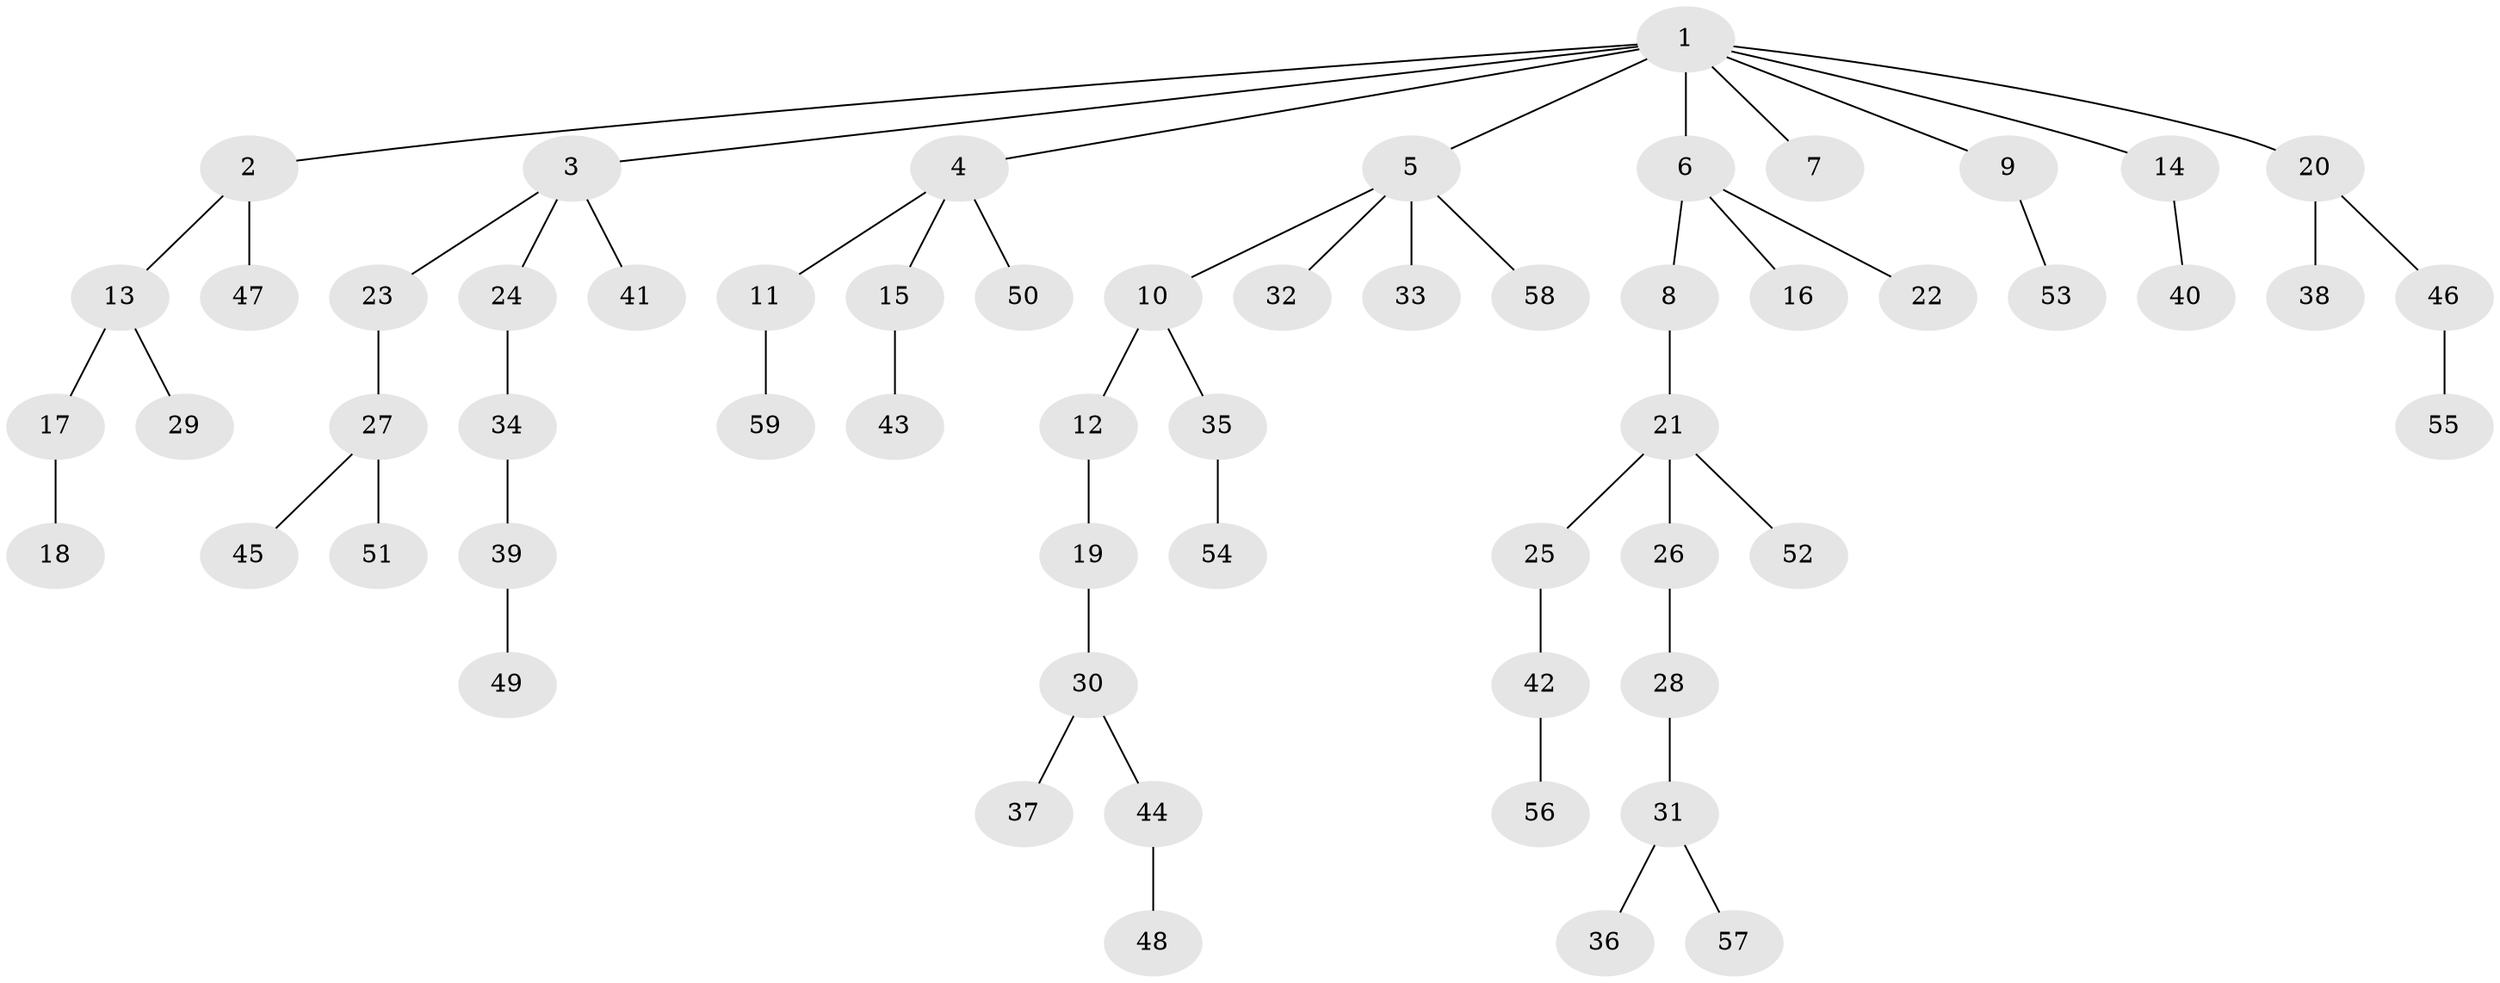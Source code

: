 // original degree distribution, {10: 0.012048192771084338, 4: 0.07228915662650602, 5: 0.024096385542168676, 6: 0.012048192771084338, 2: 0.25301204819277107, 3: 0.12048192771084337, 1: 0.5060240963855421}
// Generated by graph-tools (version 1.1) at 2025/51/03/04/25 22:51:34]
// undirected, 59 vertices, 58 edges
graph export_dot {
  node [color=gray90,style=filled];
  1;
  2;
  3;
  4;
  5;
  6;
  7;
  8;
  9;
  10;
  11;
  12;
  13;
  14;
  15;
  16;
  17;
  18;
  19;
  20;
  21;
  22;
  23;
  24;
  25;
  26;
  27;
  28;
  29;
  30;
  31;
  32;
  33;
  34;
  35;
  36;
  37;
  38;
  39;
  40;
  41;
  42;
  43;
  44;
  45;
  46;
  47;
  48;
  49;
  50;
  51;
  52;
  53;
  54;
  55;
  56;
  57;
  58;
  59;
  1 -- 2 [weight=1.0];
  1 -- 3 [weight=1.0];
  1 -- 4 [weight=1.0];
  1 -- 5 [weight=1.0];
  1 -- 6 [weight=1.0];
  1 -- 7 [weight=1.0];
  1 -- 9 [weight=1.0];
  1 -- 14 [weight=1.0];
  1 -- 20 [weight=1.0];
  2 -- 13 [weight=1.0];
  2 -- 47 [weight=1.0];
  3 -- 23 [weight=1.0];
  3 -- 24 [weight=1.0];
  3 -- 41 [weight=1.0];
  4 -- 11 [weight=1.0];
  4 -- 15 [weight=1.0];
  4 -- 50 [weight=1.0];
  5 -- 10 [weight=1.0];
  5 -- 32 [weight=1.0];
  5 -- 33 [weight=1.0];
  5 -- 58 [weight=1.0];
  6 -- 8 [weight=1.0];
  6 -- 16 [weight=1.0];
  6 -- 22 [weight=1.0];
  8 -- 21 [weight=1.0];
  9 -- 53 [weight=1.0];
  10 -- 12 [weight=1.0];
  10 -- 35 [weight=1.0];
  11 -- 59 [weight=1.0];
  12 -- 19 [weight=1.0];
  13 -- 17 [weight=1.0];
  13 -- 29 [weight=1.0];
  14 -- 40 [weight=1.0];
  15 -- 43 [weight=1.0];
  17 -- 18 [weight=1.0];
  19 -- 30 [weight=1.0];
  20 -- 38 [weight=1.0];
  20 -- 46 [weight=1.0];
  21 -- 25 [weight=1.0];
  21 -- 26 [weight=1.0];
  21 -- 52 [weight=1.0];
  23 -- 27 [weight=1.0];
  24 -- 34 [weight=1.0];
  25 -- 42 [weight=1.0];
  26 -- 28 [weight=1.0];
  27 -- 45 [weight=1.0];
  27 -- 51 [weight=1.0];
  28 -- 31 [weight=1.0];
  30 -- 37 [weight=1.0];
  30 -- 44 [weight=1.0];
  31 -- 36 [weight=1.0];
  31 -- 57 [weight=1.0];
  34 -- 39 [weight=1.0];
  35 -- 54 [weight=1.0];
  39 -- 49 [weight=1.0];
  42 -- 56 [weight=1.0];
  44 -- 48 [weight=1.0];
  46 -- 55 [weight=1.0];
}
